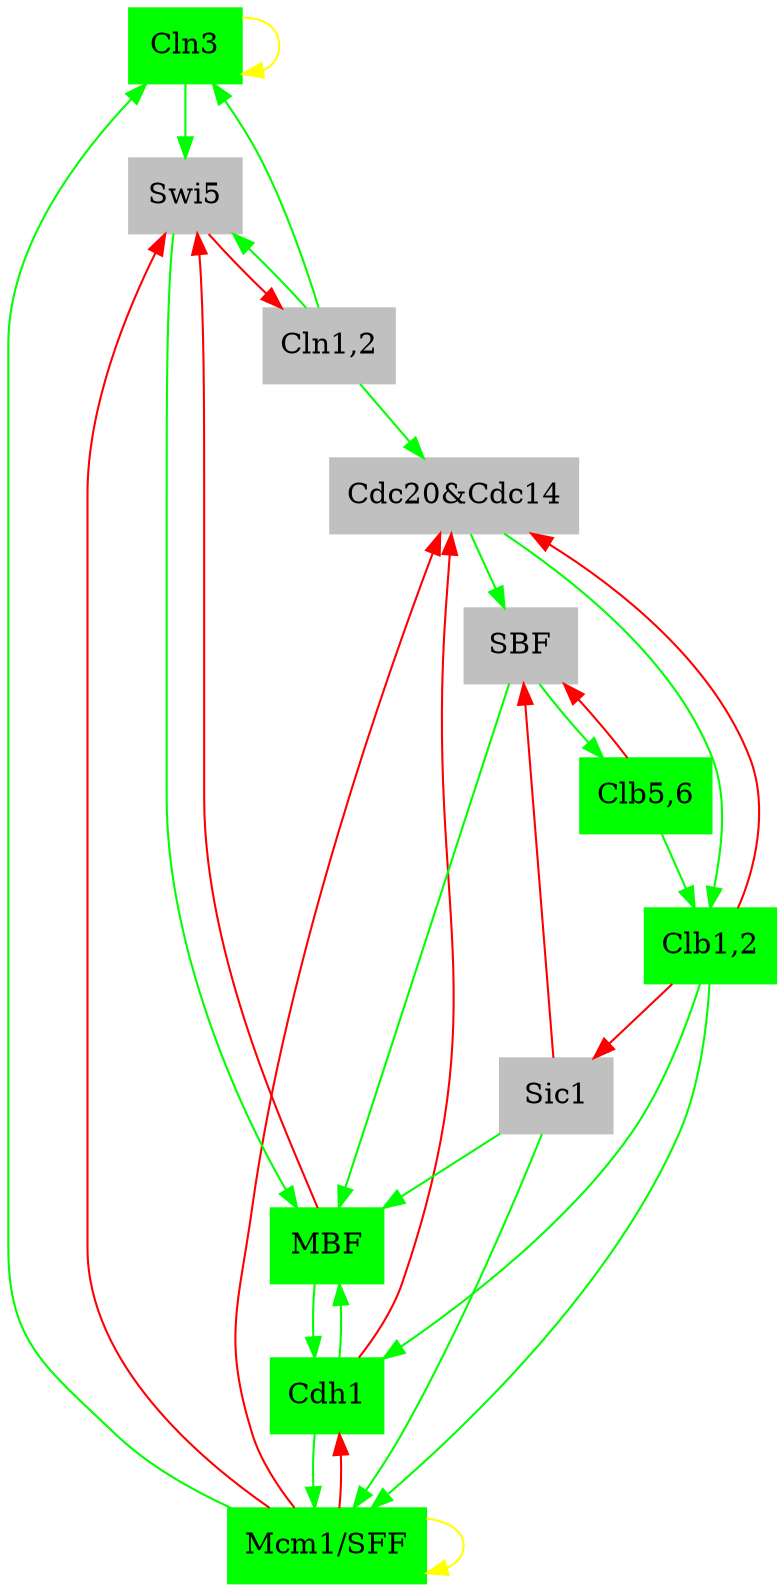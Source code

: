 digraph 11001001011  {
"Cln3" [shape=box, color=green, style=filled];
	edge [color=yellow]; 
	"Cln3" -> "Cln3";
	edge [color=green]; 
	"Cln1,2" -> "Cln3";
	"Mcm1/SFF" -> "Cln3";
"MBF" [shape=box, color=green, style=filled];
	edge [color=green]; 
	"Cdh1" -> "MBF";
	"SBF" -> "MBF";
	"Sic1" -> "MBF";
	"Swi5" -> "MBF";
"SBF" [shape=box, color=gray, style=filled];
	edge [color=green]; 
	"Cdc20&Cdc14" -> "SBF";
	edge [color=red]; 
	"Clb5,6" -> "SBF";
	"Sic1" -> "SBF";
"Cln1,2" [shape=box, color=gray, style=filled];
	edge [color=red]; 
	"Swi5" -> "Cln1,2";
"Cdh1" [shape=box, color=green, style=filled];
	edge [color=green]; 
	"Clb1,2" -> "Cdh1";
	"MBF" -> "Cdh1";
	edge [color=red]; 
	"Mcm1/SFF" -> "Cdh1";
"Swi5" [shape=box, color=gray, style=filled];
	edge [color=green]; 
	"Cln1,2" -> "Swi5";
	"Cln3" -> "Swi5";
	edge [color=red]; 
	"MBF" -> "Swi5";
	"Mcm1/SFF" -> "Swi5";
"Cdc20&Cdc14" [shape=box, color=gray, style=filled];
	edge [color=green]; 
	"Cln1,2" -> "Cdc20&Cdc14";
	edge [color=red]; 
	"Cdh1" -> "Cdc20&Cdc14";
	"Clb1,2" -> "Cdc20&Cdc14";
	"Mcm1/SFF" -> "Cdc20&Cdc14";
"Clb5,6" [shape=box, color=green, style=filled];
	edge [color=green]; 
	"SBF" -> "Clb5,6";
"Sic1" [shape=box, color=gray, style=filled];
	edge [color=red]; 
	"Clb1,2" -> "Sic1";
"Clb1,2" [shape=box, color=green, style=filled];
	edge [color=green]; 
	"Cdc20&Cdc14" -> "Clb1,2";
	"Clb5,6" -> "Clb1,2";
"Mcm1/SFF" [shape=box, color=green, style=filled];
	edge [color=yellow]; 
	"Mcm1/SFF" -> "Mcm1/SFF";
	edge [color=green]; 
	"Cdh1" -> "Mcm1/SFF";
	"Clb1,2" -> "Mcm1/SFF";
	"Sic1" -> "Mcm1/SFF";

}